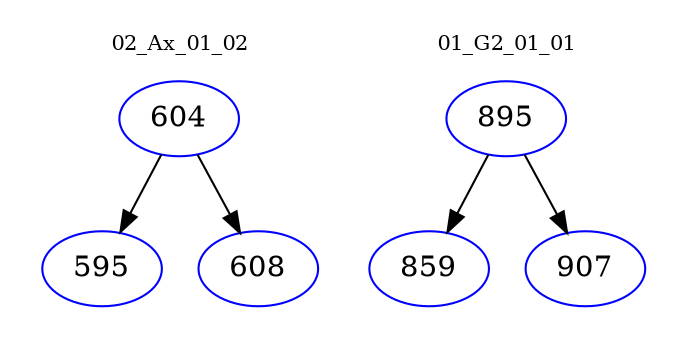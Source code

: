 digraph{
subgraph cluster_0 {
color = white
label = "02_Ax_01_02";
fontsize=10;
T0_604 [label="604", color="blue"]
T0_604 -> T0_595 [color="black"]
T0_595 [label="595", color="blue"]
T0_604 -> T0_608 [color="black"]
T0_608 [label="608", color="blue"]
}
subgraph cluster_1 {
color = white
label = "01_G2_01_01";
fontsize=10;
T1_895 [label="895", color="blue"]
T1_895 -> T1_859 [color="black"]
T1_859 [label="859", color="blue"]
T1_895 -> T1_907 [color="black"]
T1_907 [label="907", color="blue"]
}
}
